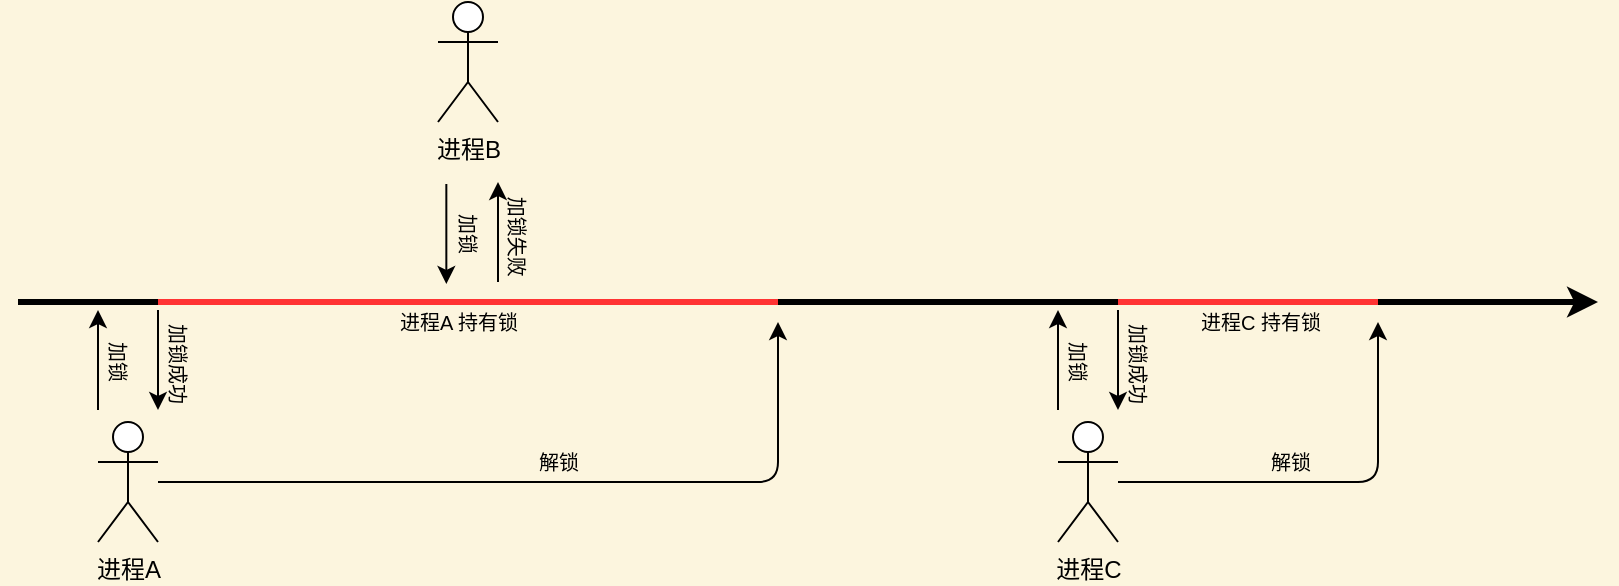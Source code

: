 <mxfile version="14.1.1" type="github">
  <diagram id="ki_LA9mQ505LY44z_Rbz" name="Page-1">
    <mxGraphModel dx="1188" dy="683" grid="1" gridSize="10" guides="1" tooltips="1" connect="1" arrows="1" fold="1" page="1" pageScale="1" pageWidth="1169" pageHeight="827" background="#FCF5DE" math="0" shadow="0">
      <root>
        <mxCell id="0" />
        <mxCell id="1" parent="0" />
        <mxCell id="rkzl5wiAowMu2SlgCzTU-2" value="" style="endArrow=classic;html=1;strokeWidth=3;" edge="1" parent="1">
          <mxGeometry width="50" height="50" relative="1" as="geometry">
            <mxPoint x="130" y="360" as="sourcePoint" />
            <mxPoint x="920" y="360" as="targetPoint" />
          </mxGeometry>
        </mxCell>
        <mxCell id="rkzl5wiAowMu2SlgCzTU-4" value="进程A" style="shape=umlActor;verticalLabelPosition=bottom;verticalAlign=top;html=1;outlineConnect=0;" vertex="1" parent="1">
          <mxGeometry x="170" y="420" width="30" height="60" as="geometry" />
        </mxCell>
        <mxCell id="rkzl5wiAowMu2SlgCzTU-7" value="" style="endArrow=classic;html=1;strokeWidth=1;" edge="1" parent="1">
          <mxGeometry x="-0.04" width="50" height="50" relative="1" as="geometry">
            <mxPoint x="170" y="414" as="sourcePoint" />
            <mxPoint x="170" y="364" as="targetPoint" />
            <Array as="points" />
            <mxPoint as="offset" />
          </mxGeometry>
        </mxCell>
        <mxCell id="rkzl5wiAowMu2SlgCzTU-12" value="" style="endArrow=classic;html=1;strokeWidth=1;" edge="1" parent="1">
          <mxGeometry width="50" height="50" relative="1" as="geometry">
            <mxPoint x="200" y="364" as="sourcePoint" />
            <mxPoint x="200" y="414" as="targetPoint" />
          </mxGeometry>
        </mxCell>
        <mxCell id="rkzl5wiAowMu2SlgCzTU-13" value="加锁成功" style="edgeLabel;html=1;align=center;verticalAlign=middle;resizable=0;points=[];rotation=90;fontSize=10;horizontal=1;labelBorderColor=none;labelBackgroundColor=none;" vertex="1" connectable="0" parent="rkzl5wiAowMu2SlgCzTU-12">
          <mxGeometry x="-0.12" y="-4" relative="1" as="geometry">
            <mxPoint x="14" y="4" as="offset" />
          </mxGeometry>
        </mxCell>
        <mxCell id="rkzl5wiAowMu2SlgCzTU-14" value="加锁" style="text;html=1;strokeColor=none;fillColor=none;align=center;verticalAlign=middle;whiteSpace=wrap;rounded=0;fontSize=10;rotation=90;" vertex="1" parent="1">
          <mxGeometry x="160" y="380" width="40" height="20" as="geometry" />
        </mxCell>
        <mxCell id="rkzl5wiAowMu2SlgCzTU-15" value="" style="endArrow=none;html=1;strokeWidth=3;fontSize=10;rounded=0;strokeColor=#FF3333;" edge="1" parent="1">
          <mxGeometry width="50" height="50" relative="1" as="geometry">
            <mxPoint x="200" y="360" as="sourcePoint" />
            <mxPoint x="510" y="360" as="targetPoint" />
          </mxGeometry>
        </mxCell>
        <mxCell id="rkzl5wiAowMu2SlgCzTU-47" value="进程A 持有锁" style="edgeLabel;html=1;align=center;verticalAlign=middle;resizable=0;points=[];fontSize=10;labelBackgroundColor=none;" vertex="1" connectable="0" parent="rkzl5wiAowMu2SlgCzTU-15">
          <mxGeometry x="-0.126" relative="1" as="geometry">
            <mxPoint x="14.17" y="10" as="offset" />
          </mxGeometry>
        </mxCell>
        <mxCell id="rkzl5wiAowMu2SlgCzTU-16" value="进程B" style="shape=umlActor;verticalLabelPosition=bottom;verticalAlign=top;html=1;outlineConnect=0;" vertex="1" parent="1">
          <mxGeometry x="340" y="210" width="30" height="60" as="geometry" />
        </mxCell>
        <mxCell id="rkzl5wiAowMu2SlgCzTU-17" value="" style="endArrow=classic;html=1;strokeWidth=1;" edge="1" parent="1">
          <mxGeometry x="-0.04" width="50" height="50" relative="1" as="geometry">
            <mxPoint x="370" y="350" as="sourcePoint" />
            <mxPoint x="370" y="300" as="targetPoint" />
            <Array as="points" />
            <mxPoint as="offset" />
          </mxGeometry>
        </mxCell>
        <mxCell id="rkzl5wiAowMu2SlgCzTU-18" value="" style="endArrow=classic;html=1;strokeWidth=1;" edge="1" parent="1">
          <mxGeometry width="50" height="50" relative="1" as="geometry">
            <mxPoint x="344.17" y="301" as="sourcePoint" />
            <mxPoint x="344.17" y="351" as="targetPoint" />
          </mxGeometry>
        </mxCell>
        <mxCell id="rkzl5wiAowMu2SlgCzTU-19" value="加锁失败" style="edgeLabel;html=1;align=center;verticalAlign=middle;resizable=0;points=[];rotation=90;fontSize=10;horizontal=1;labelBackgroundColor=none;" vertex="1" connectable="0" parent="rkzl5wiAowMu2SlgCzTU-18">
          <mxGeometry x="-0.12" y="-4" relative="1" as="geometry">
            <mxPoint x="39.83" y="3.33" as="offset" />
          </mxGeometry>
        </mxCell>
        <mxCell id="rkzl5wiAowMu2SlgCzTU-20" value="加锁" style="text;html=1;strokeColor=none;align=center;verticalAlign=middle;whiteSpace=wrap;rounded=0;fontSize=10;rotation=90;shadow=1;" vertex="1" parent="1">
          <mxGeometry x="335" y="316" width="40" height="20" as="geometry" />
        </mxCell>
        <mxCell id="rkzl5wiAowMu2SlgCzTU-33" value="进程C" style="shape=umlActor;verticalLabelPosition=bottom;verticalAlign=top;html=1;outlineConnect=0;" vertex="1" parent="1">
          <mxGeometry x="650" y="420" width="30" height="60" as="geometry" />
        </mxCell>
        <mxCell id="rkzl5wiAowMu2SlgCzTU-34" value="" style="endArrow=classic;html=1;strokeWidth=1;" edge="1" parent="1">
          <mxGeometry x="-0.04" width="50" height="50" relative="1" as="geometry">
            <mxPoint x="650" y="414" as="sourcePoint" />
            <mxPoint x="650" y="364" as="targetPoint" />
            <Array as="points" />
            <mxPoint as="offset" />
          </mxGeometry>
        </mxCell>
        <mxCell id="rkzl5wiAowMu2SlgCzTU-35" value="" style="endArrow=classic;html=1;strokeWidth=1;" edge="1" parent="1">
          <mxGeometry width="50" height="50" relative="1" as="geometry">
            <mxPoint x="680" y="364" as="sourcePoint" />
            <mxPoint x="680" y="414" as="targetPoint" />
          </mxGeometry>
        </mxCell>
        <mxCell id="rkzl5wiAowMu2SlgCzTU-36" value="加锁成功" style="edgeLabel;html=1;align=center;verticalAlign=middle;resizable=0;points=[];rotation=90;fontSize=10;horizontal=1;labelBackgroundColor=none;" vertex="1" connectable="0" parent="rkzl5wiAowMu2SlgCzTU-35">
          <mxGeometry x="-0.12" y="-4" relative="1" as="geometry">
            <mxPoint x="14" y="4" as="offset" />
          </mxGeometry>
        </mxCell>
        <mxCell id="rkzl5wiAowMu2SlgCzTU-37" value="加锁" style="text;html=1;strokeColor=none;fillColor=none;align=center;verticalAlign=middle;whiteSpace=wrap;rounded=0;fontSize=10;rotation=90;" vertex="1" parent="1">
          <mxGeometry x="640" y="380" width="40" height="20" as="geometry" />
        </mxCell>
        <mxCell id="rkzl5wiAowMu2SlgCzTU-48" value="" style="edgeStyle=segmentEdgeStyle;endArrow=classic;html=1;strokeWidth=1;fontSize=10;" edge="1" parent="1">
          <mxGeometry width="50" height="50" relative="1" as="geometry">
            <mxPoint x="200" y="450" as="sourcePoint" />
            <mxPoint x="510" y="370" as="targetPoint" />
          </mxGeometry>
        </mxCell>
        <mxCell id="rkzl5wiAowMu2SlgCzTU-49" value="解锁" style="text;html=1;align=center;verticalAlign=middle;resizable=0;points=[];autosize=1;fontSize=10;" vertex="1" parent="1">
          <mxGeometry x="380" y="430" width="40" height="20" as="geometry" />
        </mxCell>
        <mxCell id="rkzl5wiAowMu2SlgCzTU-50" value="" style="endArrow=none;html=1;strokeWidth=3;fontSize=10;rounded=0;strokeColor=#FF3333;" edge="1" parent="1">
          <mxGeometry width="50" height="50" relative="1" as="geometry">
            <mxPoint x="680" y="360" as="sourcePoint" />
            <mxPoint x="810" y="360" as="targetPoint" />
          </mxGeometry>
        </mxCell>
        <mxCell id="rkzl5wiAowMu2SlgCzTU-51" value="进程C 持有锁" style="edgeLabel;html=1;align=center;verticalAlign=middle;resizable=0;points=[];fontSize=10;labelBackgroundColor=none;" vertex="1" connectable="0" parent="rkzl5wiAowMu2SlgCzTU-50">
          <mxGeometry x="-0.126" relative="1" as="geometry">
            <mxPoint x="13.33" y="10" as="offset" />
          </mxGeometry>
        </mxCell>
        <mxCell id="rkzl5wiAowMu2SlgCzTU-53" value="" style="edgeStyle=segmentEdgeStyle;endArrow=classic;html=1;strokeColor=#000000;strokeWidth=1;fontSize=10;" edge="1" parent="1">
          <mxGeometry width="50" height="50" relative="1" as="geometry">
            <mxPoint x="680" y="450" as="sourcePoint" />
            <mxPoint x="810" y="370" as="targetPoint" />
          </mxGeometry>
        </mxCell>
        <mxCell id="rkzl5wiAowMu2SlgCzTU-55" value="解锁" style="edgeLabel;html=1;align=center;verticalAlign=middle;resizable=0;points=[];fontSize=10;labelBackgroundColor=none;" vertex="1" connectable="0" parent="rkzl5wiAowMu2SlgCzTU-53">
          <mxGeometry x="-0.179" y="1" relative="1" as="geometry">
            <mxPoint y="-9" as="offset" />
          </mxGeometry>
        </mxCell>
      </root>
    </mxGraphModel>
  </diagram>
</mxfile>
